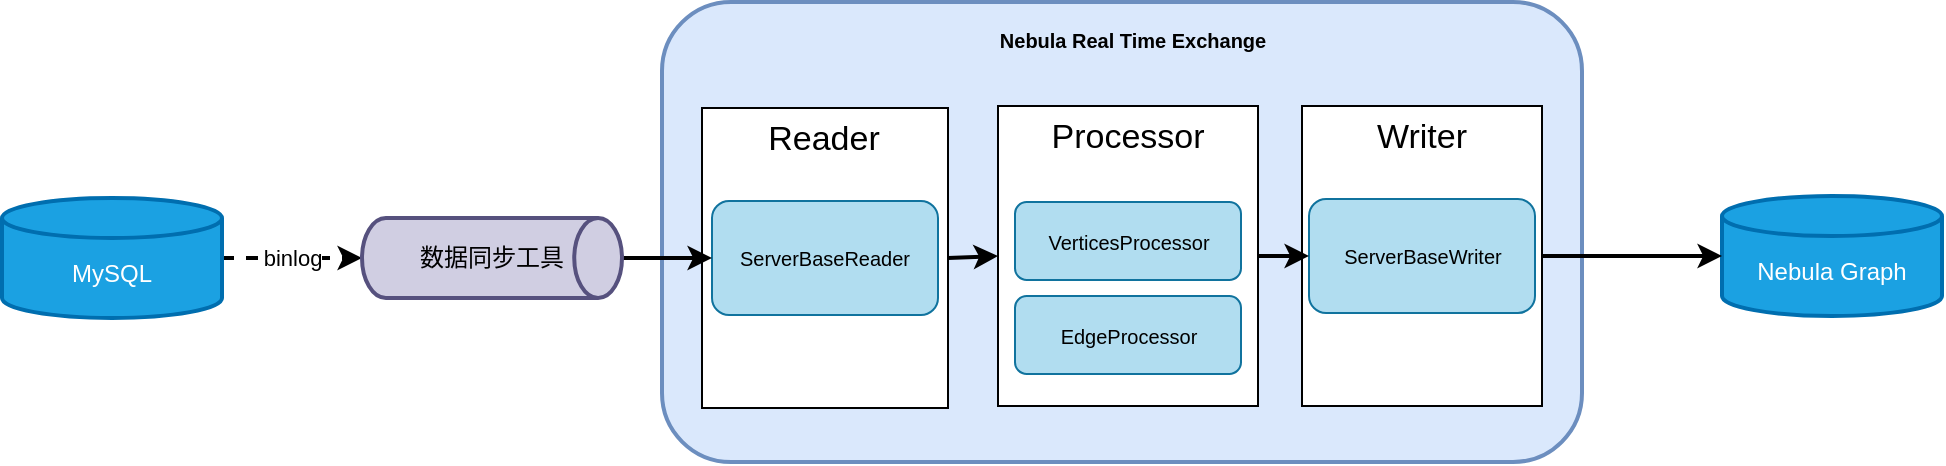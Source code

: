 <mxfile version="18.1.2" type="github">
  <diagram id="eqWuLY_z4YQiVNft02pO" name="Page-1">
    <mxGraphModel dx="2480" dy="878" grid="1" gridSize="10" guides="1" tooltips="1" connect="1" arrows="1" fold="1" page="1" pageScale="1" pageWidth="827" pageHeight="1169" math="0" shadow="0">
      <root>
        <mxCell id="0" />
        <mxCell id="1" parent="0" />
        <mxCell id="wQNlvQCzxhob11wY_32o-38" value="" style="group" parent="1" vertex="1" connectable="0">
          <mxGeometry x="-450" y="112" width="470" height="230" as="geometry" />
        </mxCell>
        <mxCell id="wQNlvQCzxhob11wY_32o-6" value="" style="rounded=1;whiteSpace=wrap;html=1;fillColor=#dae8fc;strokeWidth=2;strokeColor=#6c8ebf;" parent="wQNlvQCzxhob11wY_32o-38" vertex="1">
          <mxGeometry width="460" height="230" as="geometry" />
        </mxCell>
        <mxCell id="wQNlvQCzxhob11wY_32o-7" value="&lt;font style=&quot;font-size: 10px;&quot;&gt;Nebula Real Time Exchange&lt;/font&gt;" style="text;strokeColor=none;fillColor=none;html=1;fontSize=24;fontStyle=1;verticalAlign=middle;align=center;rounded=1;" parent="wQNlvQCzxhob11wY_32o-38" vertex="1">
          <mxGeometry x="125" width="220" height="30" as="geometry" />
        </mxCell>
        <mxCell id="wQNlvQCzxhob11wY_32o-16" value="" style="group" parent="wQNlvQCzxhob11wY_32o-38" vertex="1" connectable="0">
          <mxGeometry x="320" y="52" width="120" height="150" as="geometry" />
        </mxCell>
        <mxCell id="wQNlvQCzxhob11wY_32o-17" value="" style="group" parent="wQNlvQCzxhob11wY_32o-16" vertex="1" connectable="0">
          <mxGeometry width="120" height="150" as="geometry" />
        </mxCell>
        <mxCell id="wQNlvQCzxhob11wY_32o-18" value="" style="rounded=0;whiteSpace=wrap;html=1;fontSize=10;fillColor=#FFFFFF;" parent="wQNlvQCzxhob11wY_32o-17" vertex="1">
          <mxGeometry width="120" height="150" as="geometry" />
        </mxCell>
        <mxCell id="wQNlvQCzxhob11wY_32o-19" value="&lt;font style=&quot;font-size: 17px;&quot;&gt;Writer&lt;/font&gt;" style="rounded=0;whiteSpace=wrap;html=1;fontSize=10;fillColor=#FFFFFF;strokeWidth=0;strokeColor=none;" parent="wQNlvQCzxhob11wY_32o-17" vertex="1">
          <mxGeometry x="12" y="1" width="96" height="30" as="geometry" />
        </mxCell>
        <mxCell id="wQNlvQCzxhob11wY_32o-37" value="&lt;font style=&quot;font-size: 10px;&quot;&gt;ServerBaseWriter&lt;/font&gt;" style="rounded=1;whiteSpace=wrap;html=1;fontSize=10;strokeWidth=1;fillColor=#b1ddf0;strokeColor=#10739e;" parent="wQNlvQCzxhob11wY_32o-17" vertex="1">
          <mxGeometry x="3.5" y="46.5" width="113" height="57" as="geometry" />
        </mxCell>
        <mxCell id="wQNlvQCzxhob11wY_32o-24" value="" style="group" parent="wQNlvQCzxhob11wY_32o-38" vertex="1" connectable="0">
          <mxGeometry x="168" y="52" width="130" height="150" as="geometry" />
        </mxCell>
        <mxCell id="wQNlvQCzxhob11wY_32o-25" value="" style="group" parent="wQNlvQCzxhob11wY_32o-24" vertex="1" connectable="0">
          <mxGeometry width="130" height="150" as="geometry" />
        </mxCell>
        <mxCell id="wQNlvQCzxhob11wY_32o-26" value="" style="rounded=0;whiteSpace=wrap;html=1;fontSize=10;fillColor=#FFFFFF;" parent="wQNlvQCzxhob11wY_32o-25" vertex="1">
          <mxGeometry width="130" height="150" as="geometry" />
        </mxCell>
        <mxCell id="wQNlvQCzxhob11wY_32o-27" value="&lt;font style=&quot;font-size: 17px;&quot;&gt;Processor&lt;/font&gt;" style="rounded=0;whiteSpace=wrap;html=1;fontSize=10;fillColor=#FFFFFF;strokeWidth=0;strokeColor=none;" parent="wQNlvQCzxhob11wY_32o-25" vertex="1">
          <mxGeometry x="13" y="1" width="104" height="30" as="geometry" />
        </mxCell>
        <mxCell id="wQNlvQCzxhob11wY_32o-34" value="&lt;font style=&quot;font-size: 10px;&quot;&gt;VerticesProcessor&lt;/font&gt;" style="rounded=1;whiteSpace=wrap;html=1;fontSize=10;strokeWidth=1;fillColor=#b1ddf0;strokeColor=#10739e;" parent="wQNlvQCzxhob11wY_32o-25" vertex="1">
          <mxGeometry x="8.5" y="48" width="113" height="39" as="geometry" />
        </mxCell>
        <mxCell id="wQNlvQCzxhob11wY_32o-36" value="&lt;font style=&quot;font-size: 10px;&quot;&gt;EdgeProcessor&lt;/font&gt;" style="rounded=1;whiteSpace=wrap;html=1;fontSize=10;strokeWidth=1;fillColor=#b1ddf0;strokeColor=#10739e;" parent="wQNlvQCzxhob11wY_32o-25" vertex="1">
          <mxGeometry x="8.5" y="95" width="113" height="39" as="geometry" />
        </mxCell>
        <mxCell id="wQNlvQCzxhob11wY_32o-28" value="" style="group" parent="wQNlvQCzxhob11wY_32o-38" vertex="1" connectable="0">
          <mxGeometry x="20" y="53" width="123" height="150" as="geometry" />
        </mxCell>
        <mxCell id="wQNlvQCzxhob11wY_32o-29" value="" style="group" parent="wQNlvQCzxhob11wY_32o-28" vertex="1" connectable="0">
          <mxGeometry width="123" height="150" as="geometry" />
        </mxCell>
        <mxCell id="wQNlvQCzxhob11wY_32o-30" value="" style="rounded=0;whiteSpace=wrap;html=1;fontSize=10;fillColor=#FFFFFF;" parent="wQNlvQCzxhob11wY_32o-29" vertex="1">
          <mxGeometry width="123.0" height="150" as="geometry" />
        </mxCell>
        <mxCell id="wQNlvQCzxhob11wY_32o-31" value="&lt;font style=&quot;font-size: 17px;&quot;&gt;Reader&lt;/font&gt;" style="rounded=0;whiteSpace=wrap;html=1;fontSize=10;fillColor=#FFFFFF;strokeWidth=0;strokeColor=none;" parent="wQNlvQCzxhob11wY_32o-29" vertex="1">
          <mxGeometry x="12.3" y="1" width="98.4" height="30" as="geometry" />
        </mxCell>
        <mxCell id="wQNlvQCzxhob11wY_32o-32" value="&lt;font style=&quot;font-size: 10px;&quot;&gt;ServerBaseReader&lt;/font&gt;" style="rounded=1;whiteSpace=wrap;html=1;fontSize=10;strokeWidth=1;fillColor=#b1ddf0;strokeColor=#10739e;" parent="wQNlvQCzxhob11wY_32o-29" vertex="1">
          <mxGeometry x="5" y="46.5" width="113" height="57" as="geometry" />
        </mxCell>
        <mxCell id="wQNlvQCzxhob11wY_32o-42" value="" style="endArrow=classic;html=1;rounded=0;fontSize=17;strokeWidth=2;entryX=0;entryY=0.5;entryDx=0;entryDy=0;exitX=1;exitY=0.5;exitDx=0;exitDy=0;" parent="wQNlvQCzxhob11wY_32o-38" source="wQNlvQCzxhob11wY_32o-30" target="wQNlvQCzxhob11wY_32o-26" edge="1">
          <mxGeometry width="50" height="50" relative="1" as="geometry">
            <mxPoint x="150" y="127" as="sourcePoint" />
            <mxPoint x="70" y="65" as="targetPoint" />
          </mxGeometry>
        </mxCell>
        <mxCell id="wQNlvQCzxhob11wY_32o-43" value="" style="edgeStyle=none;rounded=0;orthogonalLoop=1;jettySize=auto;html=1;fontSize=17;strokeWidth=2;" parent="wQNlvQCzxhob11wY_32o-38" source="wQNlvQCzxhob11wY_32o-26" target="wQNlvQCzxhob11wY_32o-37" edge="1">
          <mxGeometry relative="1" as="geometry" />
        </mxCell>
        <mxCell id="wQNlvQCzxhob11wY_32o-3" value="binlog" style="edgeStyle=orthogonalEdgeStyle;rounded=0;orthogonalLoop=1;jettySize=auto;html=1;exitX=1;exitY=0.5;exitDx=0;exitDy=0;exitPerimeter=0;dashed=1;strokeWidth=2;" parent="1" source="wQNlvQCzxhob11wY_32o-1" target="wQNlvQCzxhob11wY_32o-2" edge="1">
          <mxGeometry relative="1" as="geometry" />
        </mxCell>
        <mxCell id="wQNlvQCzxhob11wY_32o-1" value="&lt;br&gt;MySQL" style="strokeWidth=2;html=1;shape=mxgraph.flowchart.database;whiteSpace=wrap;fillColor=#1ba1e2;fontColor=#ffffff;strokeColor=#006EAF;" parent="1" vertex="1">
          <mxGeometry x="-780" y="210" width="110" height="60" as="geometry" />
        </mxCell>
        <mxCell id="wQNlvQCzxhob11wY_32o-40" style="rounded=0;orthogonalLoop=1;jettySize=auto;html=1;exitX=1;exitY=0.5;exitDx=0;exitDy=0;exitPerimeter=0;fontSize=17;strokeWidth=2;" parent="1" source="wQNlvQCzxhob11wY_32o-2" target="wQNlvQCzxhob11wY_32o-32" edge="1">
          <mxGeometry relative="1" as="geometry" />
        </mxCell>
        <mxCell id="wQNlvQCzxhob11wY_32o-2" value="数据同步工具" style="strokeWidth=2;html=1;shape=mxgraph.flowchart.direct_data;whiteSpace=wrap;fillColor=#d0cee2;strokeColor=#56517e;" parent="1" vertex="1">
          <mxGeometry x="-600" y="220" width="130" height="40" as="geometry" />
        </mxCell>
        <mxCell id="wQNlvQCzxhob11wY_32o-44" value="&lt;br&gt;Nebula Graph" style="strokeWidth=2;html=1;shape=mxgraph.flowchart.database;whiteSpace=wrap;fillColor=#1ba1e2;fontColor=#ffffff;strokeColor=#006EAF;" parent="1" vertex="1">
          <mxGeometry x="80" y="209" width="110" height="60" as="geometry" />
        </mxCell>
        <mxCell id="wQNlvQCzxhob11wY_32o-45" value="" style="edgeStyle=none;rounded=0;orthogonalLoop=1;jettySize=auto;html=1;fontSize=17;strokeWidth=2;" parent="1" source="wQNlvQCzxhob11wY_32o-18" target="wQNlvQCzxhob11wY_32o-44" edge="1">
          <mxGeometry relative="1" as="geometry" />
        </mxCell>
      </root>
    </mxGraphModel>
  </diagram>
</mxfile>

